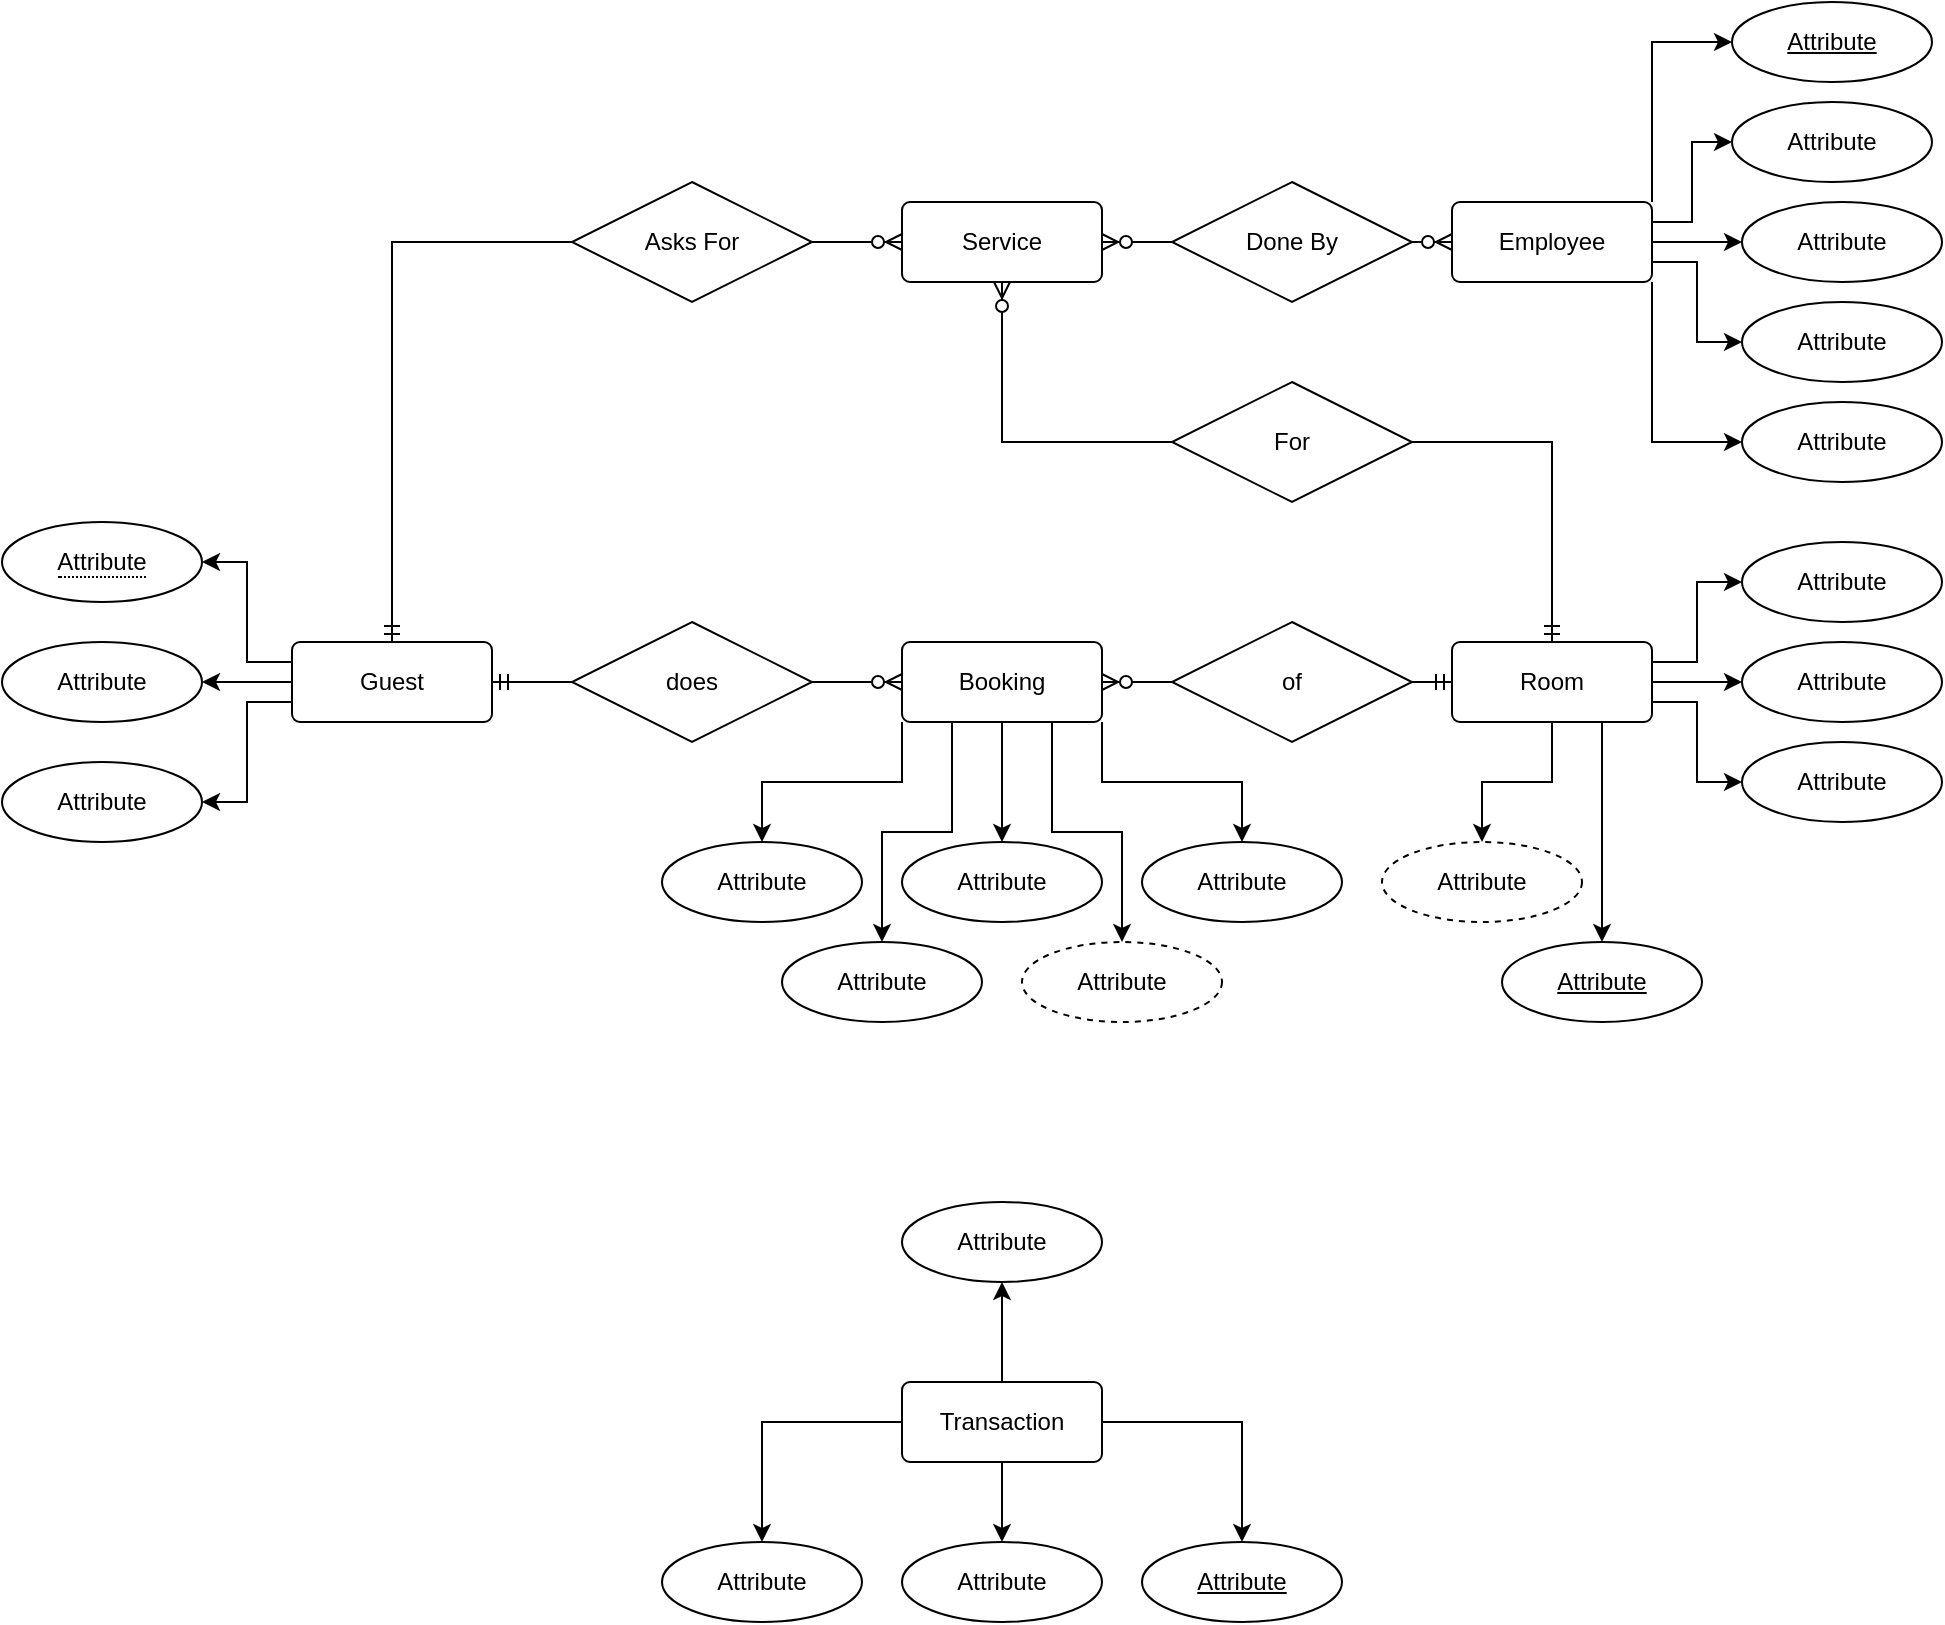 <mxfile version="17.4.2" type="device"><diagram id="TzpAnAi_Lt3XmNTWZBKv" name="Page-1"><mxGraphModel dx="1953" dy="716" grid="1" gridSize="10" guides="1" tooltips="1" connect="1" arrows="1" fold="1" page="1" pageScale="1" pageWidth="850" pageHeight="1100" math="0" shadow="0"><root><mxCell id="0"/><mxCell id="1" parent="0"/><mxCell id="GDtdDphbwtV01R7VAjV2-29" style="edgeStyle=orthogonalEdgeStyle;rounded=0;orthogonalLoop=1;jettySize=auto;html=1;exitX=0;exitY=0.5;exitDx=0;exitDy=0;" edge="1" parent="1" source="GDtdDphbwtV01R7VAjV2-1" target="GDtdDphbwtV01R7VAjV2-25"><mxGeometry relative="1" as="geometry"/></mxCell><mxCell id="GDtdDphbwtV01R7VAjV2-30" style="edgeStyle=orthogonalEdgeStyle;rounded=0;orthogonalLoop=1;jettySize=auto;html=1;exitX=0;exitY=0.75;exitDx=0;exitDy=0;entryX=1;entryY=0.5;entryDx=0;entryDy=0;" edge="1" parent="1" source="GDtdDphbwtV01R7VAjV2-1" target="GDtdDphbwtV01R7VAjV2-27"><mxGeometry relative="1" as="geometry"/></mxCell><mxCell id="GDtdDphbwtV01R7VAjV2-31" style="edgeStyle=orthogonalEdgeStyle;rounded=0;orthogonalLoop=1;jettySize=auto;html=1;exitX=0;exitY=0.25;exitDx=0;exitDy=0;entryX=1;entryY=0.5;entryDx=0;entryDy=0;" edge="1" parent="1" source="GDtdDphbwtV01R7VAjV2-1" target="GDtdDphbwtV01R7VAjV2-26"><mxGeometry relative="1" as="geometry"/></mxCell><mxCell id="GDtdDphbwtV01R7VAjV2-1" value="Guest" style="rounded=1;arcSize=10;whiteSpace=wrap;html=1;align=center;" vertex="1" parent="1"><mxGeometry x="85" y="400" width="100" height="40" as="geometry"/></mxCell><mxCell id="GDtdDphbwtV01R7VAjV2-37" style="edgeStyle=orthogonalEdgeStyle;rounded=0;orthogonalLoop=1;jettySize=auto;html=1;exitX=0;exitY=1;exitDx=0;exitDy=0;entryX=0.5;entryY=0;entryDx=0;entryDy=0;" edge="1" parent="1" source="GDtdDphbwtV01R7VAjV2-2" target="GDtdDphbwtV01R7VAjV2-34"><mxGeometry relative="1" as="geometry"/></mxCell><mxCell id="GDtdDphbwtV01R7VAjV2-38" style="edgeStyle=orthogonalEdgeStyle;rounded=0;orthogonalLoop=1;jettySize=auto;html=1;exitX=0.25;exitY=1;exitDx=0;exitDy=0;" edge="1" parent="1" source="GDtdDphbwtV01R7VAjV2-2" target="GDtdDphbwtV01R7VAjV2-35"><mxGeometry relative="1" as="geometry"/></mxCell><mxCell id="GDtdDphbwtV01R7VAjV2-39" style="edgeStyle=orthogonalEdgeStyle;rounded=0;orthogonalLoop=1;jettySize=auto;html=1;exitX=0.75;exitY=1;exitDx=0;exitDy=0;entryX=0.5;entryY=0;entryDx=0;entryDy=0;" edge="1" parent="1" source="GDtdDphbwtV01R7VAjV2-2" target="GDtdDphbwtV01R7VAjV2-36"><mxGeometry relative="1" as="geometry"/></mxCell><mxCell id="GDtdDphbwtV01R7VAjV2-40" style="edgeStyle=orthogonalEdgeStyle;rounded=0;orthogonalLoop=1;jettySize=auto;html=1;exitX=0.5;exitY=1;exitDx=0;exitDy=0;entryX=0.5;entryY=0;entryDx=0;entryDy=0;" edge="1" parent="1" source="GDtdDphbwtV01R7VAjV2-2" target="GDtdDphbwtV01R7VAjV2-32"><mxGeometry relative="1" as="geometry"/></mxCell><mxCell id="GDtdDphbwtV01R7VAjV2-41" style="edgeStyle=orthogonalEdgeStyle;rounded=0;orthogonalLoop=1;jettySize=auto;html=1;exitX=1;exitY=1;exitDx=0;exitDy=0;" edge="1" parent="1" source="GDtdDphbwtV01R7VAjV2-2" target="GDtdDphbwtV01R7VAjV2-33"><mxGeometry relative="1" as="geometry"/></mxCell><mxCell id="GDtdDphbwtV01R7VAjV2-2" value="Booking" style="rounded=1;arcSize=10;whiteSpace=wrap;html=1;align=center;" vertex="1" parent="1"><mxGeometry x="390" y="400" width="100" height="40" as="geometry"/></mxCell><mxCell id="GDtdDphbwtV01R7VAjV2-49" style="edgeStyle=orthogonalEdgeStyle;rounded=0;orthogonalLoop=1;jettySize=auto;html=1;exitX=0.75;exitY=1;exitDx=0;exitDy=0;" edge="1" parent="1" source="GDtdDphbwtV01R7VAjV2-3" target="GDtdDphbwtV01R7VAjV2-43"><mxGeometry relative="1" as="geometry"/></mxCell><mxCell id="GDtdDphbwtV01R7VAjV2-50" style="edgeStyle=orthogonalEdgeStyle;rounded=0;orthogonalLoop=1;jettySize=auto;html=1;exitX=1;exitY=0.75;exitDx=0;exitDy=0;entryX=0;entryY=0.5;entryDx=0;entryDy=0;" edge="1" parent="1" source="GDtdDphbwtV01R7VAjV2-3" target="GDtdDphbwtV01R7VAjV2-44"><mxGeometry relative="1" as="geometry"/></mxCell><mxCell id="GDtdDphbwtV01R7VAjV2-51" style="edgeStyle=orthogonalEdgeStyle;rounded=0;orthogonalLoop=1;jettySize=auto;html=1;exitX=1;exitY=0.5;exitDx=0;exitDy=0;entryX=0;entryY=0.5;entryDx=0;entryDy=0;" edge="1" parent="1" source="GDtdDphbwtV01R7VAjV2-3" target="GDtdDphbwtV01R7VAjV2-46"><mxGeometry relative="1" as="geometry"/></mxCell><mxCell id="GDtdDphbwtV01R7VAjV2-52" style="edgeStyle=orthogonalEdgeStyle;rounded=0;orthogonalLoop=1;jettySize=auto;html=1;exitX=1;exitY=0.25;exitDx=0;exitDy=0;entryX=0;entryY=0.5;entryDx=0;entryDy=0;" edge="1" parent="1" source="GDtdDphbwtV01R7VAjV2-3" target="GDtdDphbwtV01R7VAjV2-45"><mxGeometry relative="1" as="geometry"/></mxCell><mxCell id="GDtdDphbwtV01R7VAjV2-55" value="" style="edgeStyle=orthogonalEdgeStyle;rounded=0;orthogonalLoop=1;jettySize=auto;html=1;" edge="1" parent="1" source="GDtdDphbwtV01R7VAjV2-3" target="GDtdDphbwtV01R7VAjV2-53"><mxGeometry relative="1" as="geometry"/></mxCell><mxCell id="GDtdDphbwtV01R7VAjV2-3" value="Room" style="rounded=1;arcSize=10;whiteSpace=wrap;html=1;align=center;" vertex="1" parent="1"><mxGeometry x="665" y="400" width="100" height="40" as="geometry"/></mxCell><mxCell id="GDtdDphbwtV01R7VAjV2-4" value="Service" style="rounded=1;arcSize=10;whiteSpace=wrap;html=1;align=center;" vertex="1" parent="1"><mxGeometry x="390" y="180" width="100" height="40" as="geometry"/></mxCell><mxCell id="GDtdDphbwtV01R7VAjV2-62" style="edgeStyle=orthogonalEdgeStyle;rounded=0;orthogonalLoop=1;jettySize=auto;html=1;exitX=1;exitY=0.5;exitDx=0;exitDy=0;" edge="1" parent="1" source="GDtdDphbwtV01R7VAjV2-6" target="GDtdDphbwtV01R7VAjV2-58"><mxGeometry relative="1" as="geometry"/></mxCell><mxCell id="GDtdDphbwtV01R7VAjV2-63" style="edgeStyle=orthogonalEdgeStyle;rounded=0;orthogonalLoop=1;jettySize=auto;html=1;exitX=1;exitY=0.25;exitDx=0;exitDy=0;entryX=0;entryY=0.5;entryDx=0;entryDy=0;" edge="1" parent="1" source="GDtdDphbwtV01R7VAjV2-6" target="GDtdDphbwtV01R7VAjV2-57"><mxGeometry relative="1" as="geometry"/></mxCell><mxCell id="GDtdDphbwtV01R7VAjV2-64" style="edgeStyle=orthogonalEdgeStyle;rounded=0;orthogonalLoop=1;jettySize=auto;html=1;exitX=1;exitY=0;exitDx=0;exitDy=0;entryX=0;entryY=0.5;entryDx=0;entryDy=0;" edge="1" parent="1" source="GDtdDphbwtV01R7VAjV2-6" target="GDtdDphbwtV01R7VAjV2-56"><mxGeometry relative="1" as="geometry"/></mxCell><mxCell id="GDtdDphbwtV01R7VAjV2-65" style="edgeStyle=orthogonalEdgeStyle;rounded=0;orthogonalLoop=1;jettySize=auto;html=1;exitX=1;exitY=0.75;exitDx=0;exitDy=0;entryX=0;entryY=0.5;entryDx=0;entryDy=0;" edge="1" parent="1" source="GDtdDphbwtV01R7VAjV2-6" target="GDtdDphbwtV01R7VAjV2-59"><mxGeometry relative="1" as="geometry"/></mxCell><mxCell id="GDtdDphbwtV01R7VAjV2-66" style="edgeStyle=orthogonalEdgeStyle;rounded=0;orthogonalLoop=1;jettySize=auto;html=1;exitX=1;exitY=1;exitDx=0;exitDy=0;entryX=0;entryY=0.5;entryDx=0;entryDy=0;" edge="1" parent="1" source="GDtdDphbwtV01R7VAjV2-6" target="GDtdDphbwtV01R7VAjV2-60"><mxGeometry relative="1" as="geometry"/></mxCell><mxCell id="GDtdDphbwtV01R7VAjV2-6" value="Employee" style="rounded=1;arcSize=10;whiteSpace=wrap;html=1;align=center;" vertex="1" parent="1"><mxGeometry x="665" y="180" width="100" height="40" as="geometry"/></mxCell><mxCell id="GDtdDphbwtV01R7VAjV2-7" value="Asks For" style="shape=rhombus;perimeter=rhombusPerimeter;whiteSpace=wrap;html=1;align=center;" vertex="1" parent="1"><mxGeometry x="225" y="170" width="120" height="60" as="geometry"/></mxCell><mxCell id="GDtdDphbwtV01R7VAjV2-8" value="does" style="shape=rhombus;perimeter=rhombusPerimeter;whiteSpace=wrap;html=1;align=center;" vertex="1" parent="1"><mxGeometry x="225" y="390" width="120" height="60" as="geometry"/></mxCell><mxCell id="GDtdDphbwtV01R7VAjV2-9" value="of" style="shape=rhombus;perimeter=rhombusPerimeter;whiteSpace=wrap;html=1;align=center;" vertex="1" parent="1"><mxGeometry x="525" y="390" width="120" height="60" as="geometry"/></mxCell><mxCell id="GDtdDphbwtV01R7VAjV2-10" value="Done By" style="shape=rhombus;perimeter=rhombusPerimeter;whiteSpace=wrap;html=1;align=center;" vertex="1" parent="1"><mxGeometry x="525" y="170" width="120" height="60" as="geometry"/></mxCell><mxCell id="GDtdDphbwtV01R7VAjV2-11" value="For" style="shape=rhombus;perimeter=rhombusPerimeter;whiteSpace=wrap;html=1;align=center;" vertex="1" parent="1"><mxGeometry x="525" y="270" width="120" height="60" as="geometry"/></mxCell><mxCell id="GDtdDphbwtV01R7VAjV2-12" value="" style="edgeStyle=orthogonalEdgeStyle;fontSize=12;html=1;endArrow=ERmandOne;rounded=0;entryX=0.5;entryY=0;entryDx=0;entryDy=0;exitX=0;exitY=0.5;exitDx=0;exitDy=0;" edge="1" parent="1" source="GDtdDphbwtV01R7VAjV2-7" target="GDtdDphbwtV01R7VAjV2-1"><mxGeometry width="100" height="100" relative="1" as="geometry"><mxPoint x="140" y="350" as="sourcePoint"/><mxPoint x="240" y="250" as="targetPoint"/></mxGeometry></mxCell><mxCell id="GDtdDphbwtV01R7VAjV2-13" value="" style="edgeStyle=orthogonalEdgeStyle;fontSize=12;html=1;endArrow=ERmandOne;rounded=0;entryX=1;entryY=0.5;entryDx=0;entryDy=0;" edge="1" parent="1" source="GDtdDphbwtV01R7VAjV2-8" target="GDtdDphbwtV01R7VAjV2-1"><mxGeometry width="100" height="100" relative="1" as="geometry"><mxPoint x="280" y="740" as="sourcePoint"/><mxPoint x="380" y="640" as="targetPoint"/></mxGeometry></mxCell><mxCell id="GDtdDphbwtV01R7VAjV2-14" value="" style="edgeStyle=orthogonalEdgeStyle;fontSize=12;html=1;endArrow=ERmandOne;rounded=0;exitX=1;exitY=0.5;exitDx=0;exitDy=0;entryX=0;entryY=0.5;entryDx=0;entryDy=0;" edge="1" parent="1" source="GDtdDphbwtV01R7VAjV2-9" target="GDtdDphbwtV01R7VAjV2-3"><mxGeometry width="100" height="100" relative="1" as="geometry"><mxPoint x="610" y="680" as="sourcePoint"/><mxPoint x="710" y="580" as="targetPoint"/></mxGeometry></mxCell><mxCell id="GDtdDphbwtV01R7VAjV2-16" value="" style="edgeStyle=orthogonalEdgeStyle;fontSize=12;html=1;endArrow=ERmandOne;rounded=0;exitX=1;exitY=0.5;exitDx=0;exitDy=0;entryX=0.5;entryY=0;entryDx=0;entryDy=0;" edge="1" parent="1" source="GDtdDphbwtV01R7VAjV2-11" target="GDtdDphbwtV01R7VAjV2-3"><mxGeometry width="100" height="100" relative="1" as="geometry"><mxPoint x="710" y="420" as="sourcePoint"/><mxPoint x="810" y="320" as="targetPoint"/></mxGeometry></mxCell><mxCell id="GDtdDphbwtV01R7VAjV2-17" value="" style="edgeStyle=orthogonalEdgeStyle;fontSize=12;html=1;endArrow=ERzeroToMany;endFill=1;rounded=0;exitX=1;exitY=0.5;exitDx=0;exitDy=0;entryX=0;entryY=0.5;entryDx=0;entryDy=0;" edge="1" parent="1" source="GDtdDphbwtV01R7VAjV2-10" target="GDtdDphbwtV01R7VAjV2-6"><mxGeometry width="100" height="100" relative="1" as="geometry"><mxPoint x="710" y="310" as="sourcePoint"/><mxPoint x="810" y="210" as="targetPoint"/></mxGeometry></mxCell><mxCell id="GDtdDphbwtV01R7VAjV2-18" value="" style="edgeStyle=orthogonalEdgeStyle;fontSize=12;html=1;endArrow=ERzeroToMany;endFill=1;rounded=0;entryX=1;entryY=0.5;entryDx=0;entryDy=0;exitX=0;exitY=0.5;exitDx=0;exitDy=0;" edge="1" parent="1" source="GDtdDphbwtV01R7VAjV2-10" target="GDtdDphbwtV01R7VAjV2-4"><mxGeometry width="100" height="100" relative="1" as="geometry"><mxPoint x="520" y="200" as="sourcePoint"/><mxPoint x="540" y="280" as="targetPoint"/></mxGeometry></mxCell><mxCell id="GDtdDphbwtV01R7VAjV2-19" value="" style="edgeStyle=orthogonalEdgeStyle;fontSize=12;html=1;endArrow=ERzeroToMany;endFill=1;rounded=0;exitX=1;exitY=0.5;exitDx=0;exitDy=0;entryX=0;entryY=0.5;entryDx=0;entryDy=0;" edge="1" parent="1" source="GDtdDphbwtV01R7VAjV2-8" target="GDtdDphbwtV01R7VAjV2-2"><mxGeometry width="100" height="100" relative="1" as="geometry"><mxPoint x="210" y="690" as="sourcePoint"/><mxPoint x="310" y="590" as="targetPoint"/></mxGeometry></mxCell><mxCell id="GDtdDphbwtV01R7VAjV2-20" value="" style="edgeStyle=orthogonalEdgeStyle;fontSize=12;html=1;endArrow=ERzeroToMany;endFill=1;rounded=0;entryX=1;entryY=0.5;entryDx=0;entryDy=0;exitX=0;exitY=0.5;exitDx=0;exitDy=0;" edge="1" parent="1" source="GDtdDphbwtV01R7VAjV2-9" target="GDtdDphbwtV01R7VAjV2-2"><mxGeometry width="100" height="100" relative="1" as="geometry"><mxPoint x="460" y="680" as="sourcePoint"/><mxPoint x="560" y="580" as="targetPoint"/></mxGeometry></mxCell><mxCell id="GDtdDphbwtV01R7VAjV2-21" value="" style="edgeStyle=orthogonalEdgeStyle;fontSize=12;html=1;endArrow=ERzeroToMany;endFill=1;rounded=0;entryX=0.5;entryY=1;entryDx=0;entryDy=0;exitX=0;exitY=0.5;exitDx=0;exitDy=0;" edge="1" parent="1" source="GDtdDphbwtV01R7VAjV2-11" target="GDtdDphbwtV01R7VAjV2-4"><mxGeometry width="100" height="100" relative="1" as="geometry"><mxPoint x="340" y="350" as="sourcePoint"/><mxPoint x="440" y="250" as="targetPoint"/></mxGeometry></mxCell><mxCell id="GDtdDphbwtV01R7VAjV2-22" value="" style="edgeStyle=orthogonalEdgeStyle;fontSize=12;html=1;endArrow=ERzeroToMany;endFill=1;rounded=0;entryX=0;entryY=0.5;entryDx=0;entryDy=0;" edge="1" parent="1" source="GDtdDphbwtV01R7VAjV2-7" target="GDtdDphbwtV01R7VAjV2-4"><mxGeometry width="100" height="100" relative="1" as="geometry"><mxPoint x="290" y="390" as="sourcePoint"/><mxPoint x="390" y="290" as="targetPoint"/></mxGeometry></mxCell><mxCell id="GDtdDphbwtV01R7VAjV2-25" value="Attribute" style="ellipse;whiteSpace=wrap;html=1;align=center;" vertex="1" parent="1"><mxGeometry x="-60" y="400" width="100" height="40" as="geometry"/></mxCell><mxCell id="GDtdDphbwtV01R7VAjV2-26" value="&lt;span style=&quot;border-bottom: 1px dotted&quot;&gt;Attribute&lt;/span&gt;" style="ellipse;whiteSpace=wrap;html=1;align=center;" vertex="1" parent="1"><mxGeometry x="-60" y="340" width="100" height="40" as="geometry"/></mxCell><mxCell id="GDtdDphbwtV01R7VAjV2-27" value="Attribute" style="ellipse;whiteSpace=wrap;html=1;align=center;" vertex="1" parent="1"><mxGeometry x="-60" y="460" width="100" height="40" as="geometry"/></mxCell><mxCell id="GDtdDphbwtV01R7VAjV2-32" value="Attribute" style="ellipse;whiteSpace=wrap;html=1;align=center;" vertex="1" parent="1"><mxGeometry x="390" y="500" width="100" height="40" as="geometry"/></mxCell><mxCell id="GDtdDphbwtV01R7VAjV2-33" value="Attribute" style="ellipse;whiteSpace=wrap;html=1;align=center;" vertex="1" parent="1"><mxGeometry x="510" y="500" width="100" height="40" as="geometry"/></mxCell><mxCell id="GDtdDphbwtV01R7VAjV2-34" value="Attribute" style="ellipse;whiteSpace=wrap;html=1;align=center;" vertex="1" parent="1"><mxGeometry x="270" y="500" width="100" height="40" as="geometry"/></mxCell><mxCell id="GDtdDphbwtV01R7VAjV2-35" value="Attribute" style="ellipse;whiteSpace=wrap;html=1;align=center;" vertex="1" parent="1"><mxGeometry x="330" y="550" width="100" height="40" as="geometry"/></mxCell><mxCell id="GDtdDphbwtV01R7VAjV2-36" value="Attribute" style="ellipse;whiteSpace=wrap;html=1;align=center;dashed=1;" vertex="1" parent="1"><mxGeometry x="450" y="550" width="100" height="40" as="geometry"/></mxCell><mxCell id="GDtdDphbwtV01R7VAjV2-43" value="Attribute" style="ellipse;whiteSpace=wrap;html=1;align=center;fontStyle=4;" vertex="1" parent="1"><mxGeometry x="690" y="550" width="100" height="40" as="geometry"/></mxCell><mxCell id="GDtdDphbwtV01R7VAjV2-44" value="Attribute" style="ellipse;whiteSpace=wrap;html=1;align=center;" vertex="1" parent="1"><mxGeometry x="810" y="450" width="100" height="40" as="geometry"/></mxCell><mxCell id="GDtdDphbwtV01R7VAjV2-45" value="Attribute" style="ellipse;whiteSpace=wrap;html=1;align=center;" vertex="1" parent="1"><mxGeometry x="810" y="350" width="100" height="40" as="geometry"/></mxCell><mxCell id="GDtdDphbwtV01R7VAjV2-46" value="Attribute" style="ellipse;whiteSpace=wrap;html=1;align=center;" vertex="1" parent="1"><mxGeometry x="810" y="400" width="100" height="40" as="geometry"/></mxCell><mxCell id="GDtdDphbwtV01R7VAjV2-53" value="Attribute" style="ellipse;whiteSpace=wrap;html=1;align=center;dashed=1;" vertex="1" parent="1"><mxGeometry x="630" y="500" width="100" height="40" as="geometry"/></mxCell><mxCell id="GDtdDphbwtV01R7VAjV2-56" value="Attribute" style="ellipse;whiteSpace=wrap;html=1;align=center;fontStyle=4;" vertex="1" parent="1"><mxGeometry x="805" y="80" width="100" height="40" as="geometry"/></mxCell><mxCell id="GDtdDphbwtV01R7VAjV2-57" value="Attribute" style="ellipse;whiteSpace=wrap;html=1;align=center;" vertex="1" parent="1"><mxGeometry x="805" y="130" width="100" height="40" as="geometry"/></mxCell><mxCell id="GDtdDphbwtV01R7VAjV2-58" value="Attribute" style="ellipse;whiteSpace=wrap;html=1;align=center;" vertex="1" parent="1"><mxGeometry x="810" y="180" width="100" height="40" as="geometry"/></mxCell><mxCell id="GDtdDphbwtV01R7VAjV2-59" value="Attribute" style="ellipse;whiteSpace=wrap;html=1;align=center;" vertex="1" parent="1"><mxGeometry x="810" y="230" width="100" height="40" as="geometry"/></mxCell><mxCell id="GDtdDphbwtV01R7VAjV2-60" value="Attribute" style="ellipse;whiteSpace=wrap;html=1;align=center;" vertex="1" parent="1"><mxGeometry x="810" y="280" width="100" height="40" as="geometry"/></mxCell><mxCell id="GDtdDphbwtV01R7VAjV2-69" style="edgeStyle=orthogonalEdgeStyle;rounded=0;orthogonalLoop=1;jettySize=auto;html=1;exitX=0.5;exitY=0;exitDx=0;exitDy=0;entryX=0.5;entryY=1;entryDx=0;entryDy=0;" edge="1" parent="1" source="GDtdDphbwtV01R7VAjV2-67" target="GDtdDphbwtV01R7VAjV2-68"><mxGeometry relative="1" as="geometry"/></mxCell><mxCell id="GDtdDphbwtV01R7VAjV2-73" style="edgeStyle=orthogonalEdgeStyle;rounded=0;orthogonalLoop=1;jettySize=auto;html=1;exitX=0;exitY=0.5;exitDx=0;exitDy=0;entryX=0.5;entryY=0;entryDx=0;entryDy=0;" edge="1" parent="1" source="GDtdDphbwtV01R7VAjV2-67" target="GDtdDphbwtV01R7VAjV2-72"><mxGeometry relative="1" as="geometry"/></mxCell><mxCell id="GDtdDphbwtV01R7VAjV2-74" style="edgeStyle=orthogonalEdgeStyle;rounded=0;orthogonalLoop=1;jettySize=auto;html=1;exitX=0.5;exitY=1;exitDx=0;exitDy=0;entryX=0.5;entryY=0;entryDx=0;entryDy=0;" edge="1" parent="1" source="GDtdDphbwtV01R7VAjV2-67" target="GDtdDphbwtV01R7VAjV2-71"><mxGeometry relative="1" as="geometry"/></mxCell><mxCell id="GDtdDphbwtV01R7VAjV2-75" style="edgeStyle=orthogonalEdgeStyle;rounded=0;orthogonalLoop=1;jettySize=auto;html=1;exitX=1;exitY=0.5;exitDx=0;exitDy=0;entryX=0.5;entryY=0;entryDx=0;entryDy=0;" edge="1" parent="1" source="GDtdDphbwtV01R7VAjV2-67" target="GDtdDphbwtV01R7VAjV2-70"><mxGeometry relative="1" as="geometry"/></mxCell><mxCell id="GDtdDphbwtV01R7VAjV2-67" value="Transaction" style="rounded=1;arcSize=10;whiteSpace=wrap;html=1;align=center;" vertex="1" parent="1"><mxGeometry x="390" y="770" width="100" height="40" as="geometry"/></mxCell><mxCell id="GDtdDphbwtV01R7VAjV2-68" value="Attribute" style="ellipse;whiteSpace=wrap;html=1;align=center;" vertex="1" parent="1"><mxGeometry x="390" y="680" width="100" height="40" as="geometry"/></mxCell><mxCell id="GDtdDphbwtV01R7VAjV2-70" value="Attribute" style="ellipse;whiteSpace=wrap;html=1;align=center;fontStyle=4;" vertex="1" parent="1"><mxGeometry x="510" y="850" width="100" height="40" as="geometry"/></mxCell><mxCell id="GDtdDphbwtV01R7VAjV2-71" value="Attribute" style="ellipse;whiteSpace=wrap;html=1;align=center;" vertex="1" parent="1"><mxGeometry x="390" y="850" width="100" height="40" as="geometry"/></mxCell><mxCell id="GDtdDphbwtV01R7VAjV2-72" value="Attribute" style="ellipse;whiteSpace=wrap;html=1;align=center;" vertex="1" parent="1"><mxGeometry x="270" y="850" width="100" height="40" as="geometry"/></mxCell></root></mxGraphModel></diagram></mxfile>